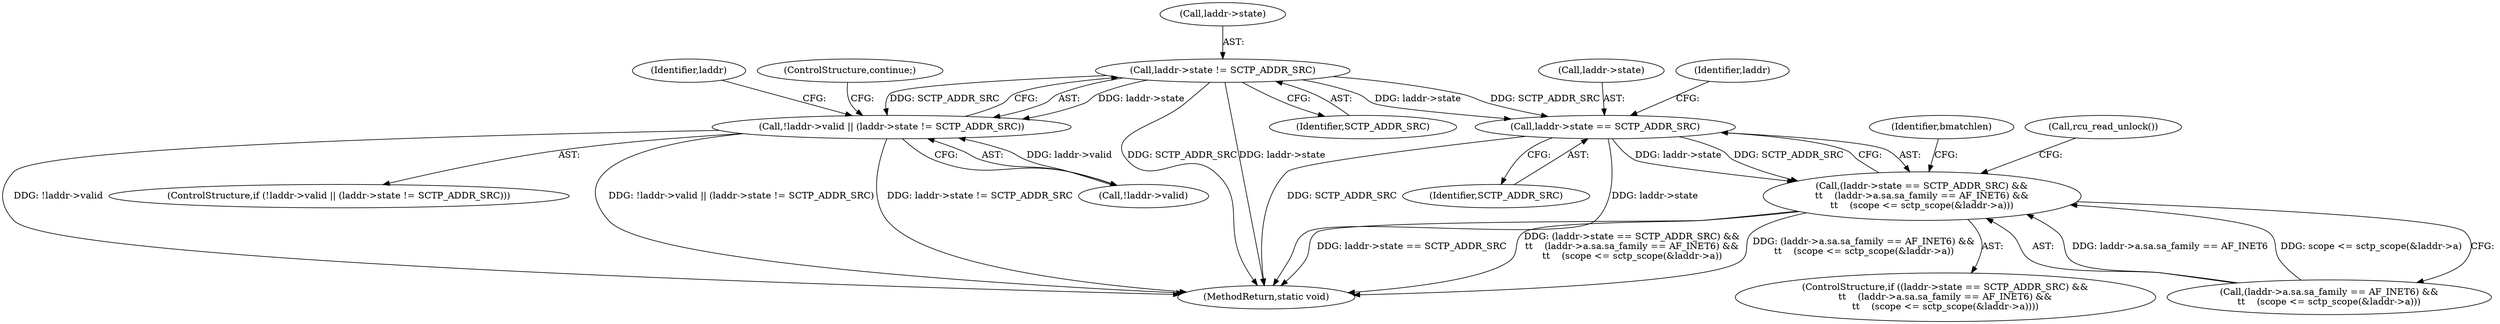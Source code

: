 digraph "0_linux_95ee62083cb6453e056562d91f597552021e6ae7@pointer" {
"1000294" [label="(Call,laddr->state != SCTP_ADDR_SRC)"];
"1000289" [label="(Call,!laddr->valid || (laddr->state != SCTP_ADDR_SRC))"];
"1000337" [label="(Call,laddr->state == SCTP_ADDR_SRC)"];
"1000336" [label="(Call,(laddr->state == SCTP_ADDR_SRC) &&\n\t\t    (laddr->a.sa.sa_family == AF_INET6) &&\n\t\t    (scope <= sctp_scope(&laddr->a)))"];
"1000294" [label="(Call,laddr->state != SCTP_ADDR_SRC)"];
"1000290" [label="(Call,!laddr->valid)"];
"1000289" [label="(Call,!laddr->valid || (laddr->state != SCTP_ADDR_SRC))"];
"1000306" [label="(Identifier,laddr)"];
"1000298" [label="(Identifier,SCTP_ADDR_SRC)"];
"1000341" [label="(Identifier,SCTP_ADDR_SRC)"];
"1000335" [label="(ControlStructure,if ((laddr->state == SCTP_ADDR_SRC) &&\n\t\t    (laddr->a.sa.sa_family == AF_INET6) &&\n\t\t    (scope <= sctp_scope(&laddr->a))))"];
"1000385" [label="(Call,rcu_read_unlock())"];
"1000342" [label="(Call,(laddr->a.sa.sa_family == AF_INET6) &&\n\t\t    (scope <= sctp_scope(&laddr->a)))"];
"1000361" [label="(Identifier,bmatchlen)"];
"1000338" [label="(Call,laddr->state)"];
"1000336" [label="(Call,(laddr->state == SCTP_ADDR_SRC) &&\n\t\t    (laddr->a.sa.sa_family == AF_INET6) &&\n\t\t    (scope <= sctp_scope(&laddr->a)))"];
"1000288" [label="(ControlStructure,if (!laddr->valid || (laddr->state != SCTP_ADDR_SRC)))"];
"1000299" [label="(ControlStructure,continue;)"];
"1000337" [label="(Call,laddr->state == SCTP_ADDR_SRC)"];
"1000347" [label="(Identifier,laddr)"];
"1000295" [label="(Call,laddr->state)"];
"1000466" [label="(MethodReturn,static void)"];
"1000294" -> "1000289"  [label="AST: "];
"1000294" -> "1000298"  [label="CFG: "];
"1000295" -> "1000294"  [label="AST: "];
"1000298" -> "1000294"  [label="AST: "];
"1000289" -> "1000294"  [label="CFG: "];
"1000294" -> "1000466"  [label="DDG: SCTP_ADDR_SRC"];
"1000294" -> "1000466"  [label="DDG: laddr->state"];
"1000294" -> "1000289"  [label="DDG: laddr->state"];
"1000294" -> "1000289"  [label="DDG: SCTP_ADDR_SRC"];
"1000294" -> "1000337"  [label="DDG: laddr->state"];
"1000294" -> "1000337"  [label="DDG: SCTP_ADDR_SRC"];
"1000289" -> "1000288"  [label="AST: "];
"1000289" -> "1000290"  [label="CFG: "];
"1000290" -> "1000289"  [label="AST: "];
"1000299" -> "1000289"  [label="CFG: "];
"1000306" -> "1000289"  [label="CFG: "];
"1000289" -> "1000466"  [label="DDG: laddr->state != SCTP_ADDR_SRC"];
"1000289" -> "1000466"  [label="DDG: !laddr->valid"];
"1000289" -> "1000466"  [label="DDG: !laddr->valid || (laddr->state != SCTP_ADDR_SRC)"];
"1000290" -> "1000289"  [label="DDG: laddr->valid"];
"1000337" -> "1000336"  [label="AST: "];
"1000337" -> "1000341"  [label="CFG: "];
"1000338" -> "1000337"  [label="AST: "];
"1000341" -> "1000337"  [label="AST: "];
"1000347" -> "1000337"  [label="CFG: "];
"1000336" -> "1000337"  [label="CFG: "];
"1000337" -> "1000466"  [label="DDG: laddr->state"];
"1000337" -> "1000466"  [label="DDG: SCTP_ADDR_SRC"];
"1000337" -> "1000336"  [label="DDG: laddr->state"];
"1000337" -> "1000336"  [label="DDG: SCTP_ADDR_SRC"];
"1000336" -> "1000335"  [label="AST: "];
"1000336" -> "1000342"  [label="CFG: "];
"1000342" -> "1000336"  [label="AST: "];
"1000361" -> "1000336"  [label="CFG: "];
"1000385" -> "1000336"  [label="CFG: "];
"1000336" -> "1000466"  [label="DDG: (laddr->state == SCTP_ADDR_SRC) &&\n\t\t    (laddr->a.sa.sa_family == AF_INET6) &&\n\t\t    (scope <= sctp_scope(&laddr->a))"];
"1000336" -> "1000466"  [label="DDG: (laddr->a.sa.sa_family == AF_INET6) &&\n\t\t    (scope <= sctp_scope(&laddr->a))"];
"1000336" -> "1000466"  [label="DDG: laddr->state == SCTP_ADDR_SRC"];
"1000342" -> "1000336"  [label="DDG: laddr->a.sa.sa_family == AF_INET6"];
"1000342" -> "1000336"  [label="DDG: scope <= sctp_scope(&laddr->a)"];
}
